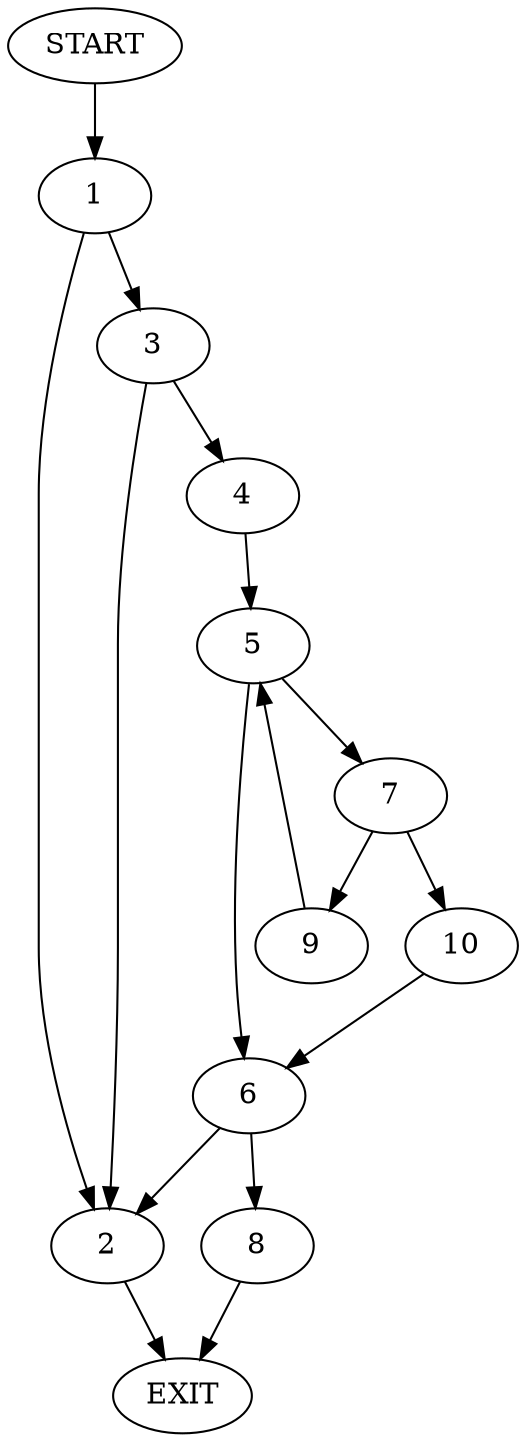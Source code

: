 digraph {
0 [label="START"]
11 [label="EXIT"]
0 -> 1
1 -> 2
1 -> 3
2 -> 11
3 -> 2
3 -> 4
4 -> 5
5 -> 6
5 -> 7
6 -> 2
6 -> 8
7 -> 9
7 -> 10
10 -> 6
9 -> 5
8 -> 11
}
